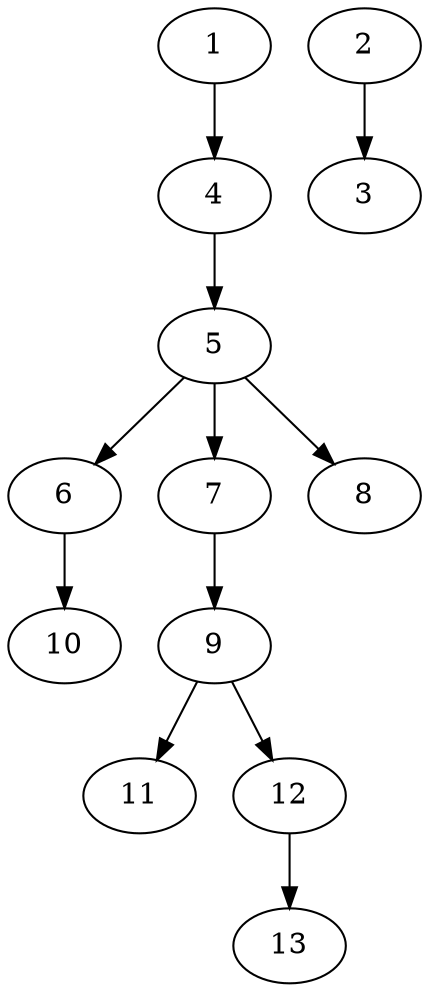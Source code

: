// DAG (tier=1-easy, mode=data, n=13, ccr=0.336, fat=0.499, density=0.215, regular=0.634, jump=0.098, mindata=1048576, maxdata=8388608)
// DAG automatically generated by daggen at Sun Aug 24 16:33:33 2025
// /home/ermia/Project/Environments/daggen/bin/daggen --dot --ccr 0.336 --fat 0.499 --regular 0.634 --density 0.215 --jump 0.098 --mindata 1048576 --maxdata 8388608 -n 13 
digraph G {
  1 [size="1640727067018118", alpha="0.13", expect_size="820363533509059"]
  1 -> 4 [size ="97486370766848"]
  2 [size="2944392691733168", alpha="0.04", expect_size="1472196345866584"]
  2 -> 3 [size ="51718192627712"]
  3 [size="2386334966611968000", alpha="0.04", expect_size="1193167483305984000"]
  4 [size="415134223804923904000", alpha="0.11", expect_size="207567111902461952000"]
  4 -> 5 [size ="445193702604800"]
  5 [size="14840704132071336", alpha="0.04", expect_size="7420352066035668"]
  5 -> 6 [size ="239295789006848"]
  5 -> 7 [size ="239295789006848"]
  5 -> 8 [size ="239295789006848"]
  6 [size="85224986355255728", alpha="0.17", expect_size="42612493177627864"]
  6 -> 10 [size ="47197529833472"]
  7 [size="4363850683929414", alpha="0.14", expect_size="2181925341964707"]
  7 -> 9 [size ="385724645900288"]
  8 [size="119044371398143246336", alpha="0.17", expect_size="59522185699071623168"]
  9 [size="20598945259026644992", alpha="0.09", expect_size="10299472629513322496"]
  9 -> 11 [size ="60115524780032"]
  9 -> 12 [size ="60115524780032"]
  10 [size="34567626121235328", alpha="0.02", expect_size="17283813060617664"]
  11 [size="20112825585764668", alpha="0.12", expect_size="10056412792882334"]
  12 [size="4992513089952302", alpha="0.01", expect_size="2496256544976151"]
  12 -> 13 [size ="159244712148992"]
  13 [size="57031769578794909696", alpha="0.11", expect_size="28515884789397454848"]
}